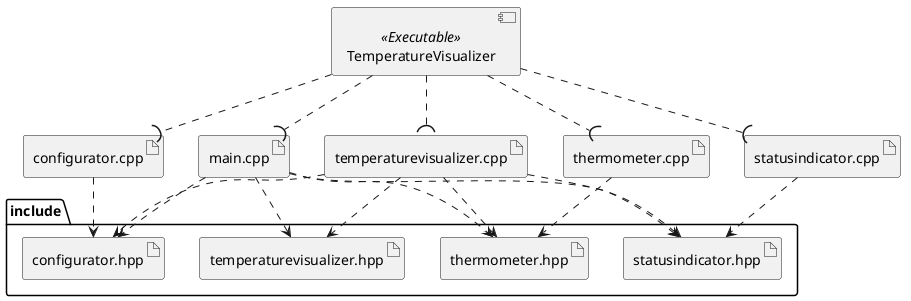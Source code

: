 @startuml
artifact "main.cpp" as main_cpp
artifact "configurator.cpp" as conf_cpp
artifact "thermometer.cpp" as thermo_cpp
artifact "statusindicator.cpp" as status_cpp
artifact "temperaturevisualizer.cpp" as tv_cpp
folder include {
  artifact "temperaturevisualizer.hpp" as tv_hpp
  artifact "configurator.hpp" as conf_hpp
  artifact "thermometer.hpp" as thermo_hpp
  artifact "statusindicator.hpp" as status_hpp
}

component [TemperatureVisualizer] <<Executable>> as Exec

Exec ..( main_cpp
Exec ..( conf_cpp
Exec ..( thermo_cpp
Exec ..( status_cpp
Exec ..( tv_cpp

main_cpp ..> tv_hpp
main_cpp ..> conf_hpp
main_cpp ..> thermo_hpp
main_cpp ..> status_hpp

' Annahmen über Abhängigkeiten der Implementierungsdateien
tv_cpp ..> tv_hpp
tv_cpp ..> conf_hpp
tv_cpp ..> thermo_hpp
tv_cpp ..> status_hpp

conf_cpp ..> conf_hpp
thermo_cpp ..> thermo_hpp
status_cpp ..> status_hpp

@enduml